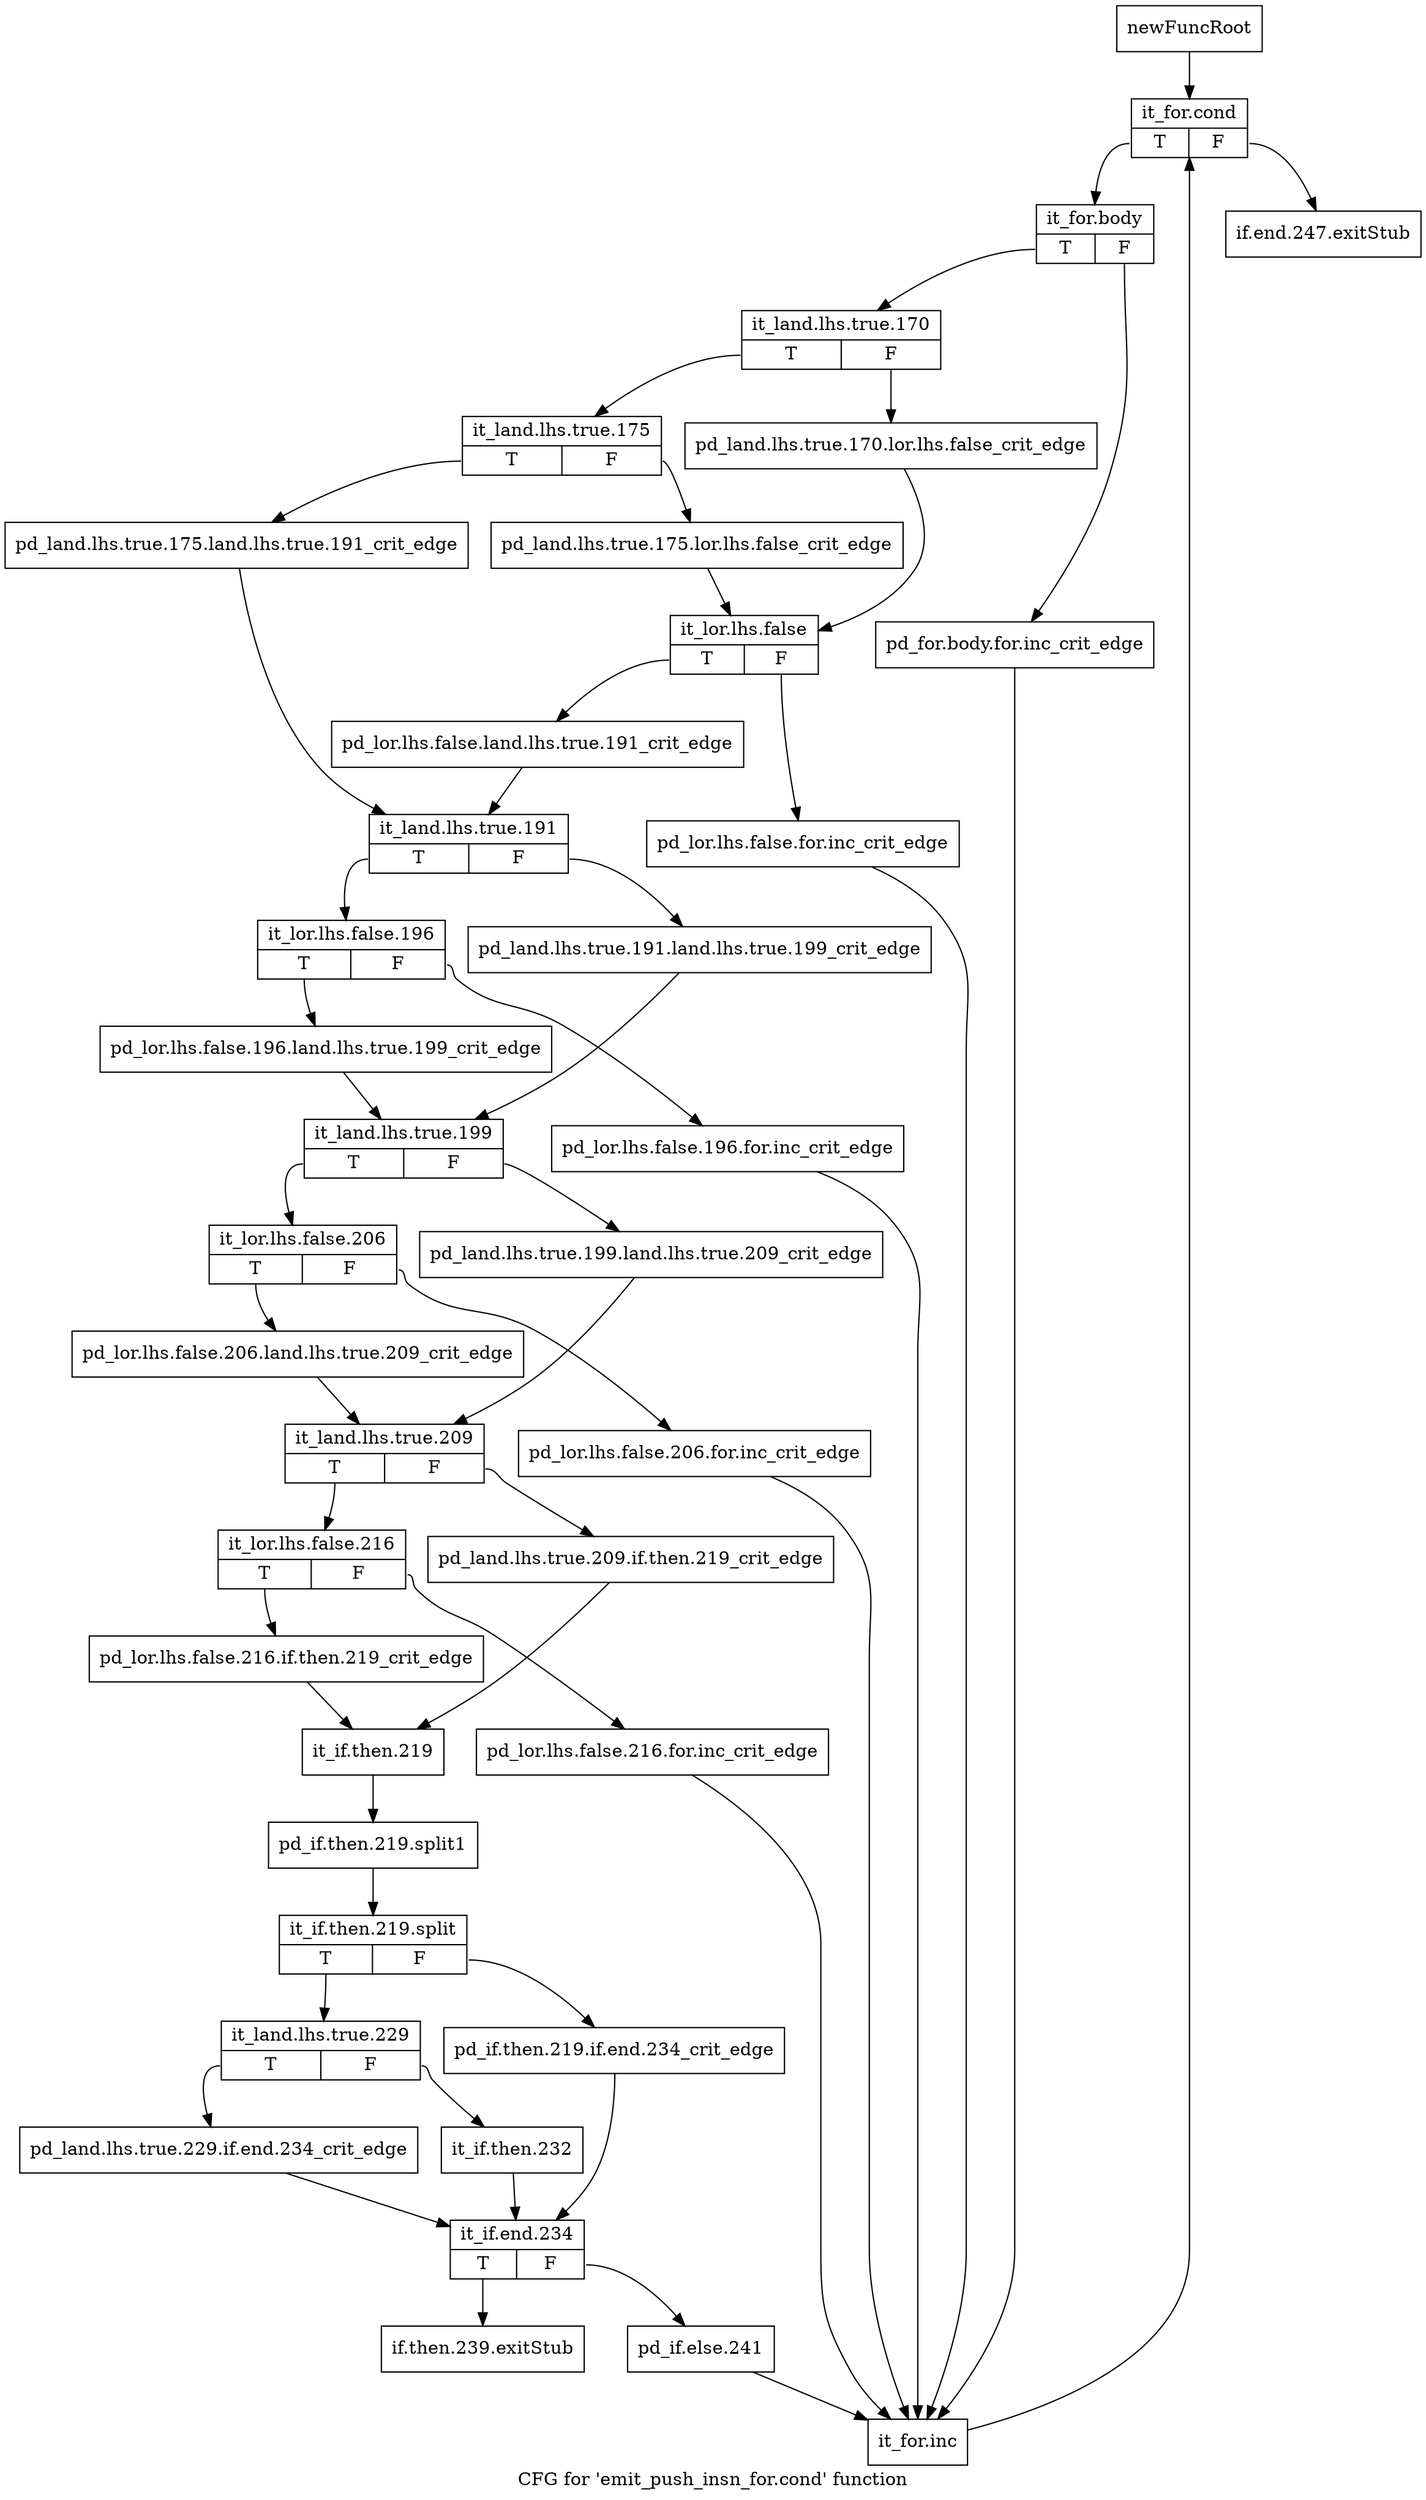 digraph "CFG for 'emit_push_insn_for.cond' function" {
	label="CFG for 'emit_push_insn_for.cond' function";

	Node0xad8bf70 [shape=record,label="{newFuncRoot}"];
	Node0xad8bf70 -> Node0xad8c060;
	Node0xad8bfc0 [shape=record,label="{if.end.247.exitStub}"];
	Node0xad8c010 [shape=record,label="{if.then.239.exitStub}"];
	Node0xad8c060 [shape=record,label="{it_for.cond|{<s0>T|<s1>F}}"];
	Node0xad8c060:s0 -> Node0xad8c0b0;
	Node0xad8c060:s1 -> Node0xad8bfc0;
	Node0xad8c0b0 [shape=record,label="{it_for.body|{<s0>T|<s1>F}}"];
	Node0xad8c0b0:s0 -> Node0xad8c150;
	Node0xad8c0b0:s1 -> Node0xad8c100;
	Node0xad8c100 [shape=record,label="{pd_for.body.for.inc_crit_edge}"];
	Node0xad8c100 -> Node0xad8cab0;
	Node0xad8c150 [shape=record,label="{it_land.lhs.true.170|{<s0>T|<s1>F}}"];
	Node0xad8c150:s0 -> Node0xad8c1f0;
	Node0xad8c150:s1 -> Node0xad8c1a0;
	Node0xad8c1a0 [shape=record,label="{pd_land.lhs.true.170.lor.lhs.false_crit_edge}"];
	Node0xad8c1a0 -> Node0xad8c290;
	Node0xad8c1f0 [shape=record,label="{it_land.lhs.true.175|{<s0>T|<s1>F}}"];
	Node0xad8c1f0:s0 -> Node0xad8c380;
	Node0xad8c1f0:s1 -> Node0xad8c240;
	Node0xad8c240 [shape=record,label="{pd_land.lhs.true.175.lor.lhs.false_crit_edge}"];
	Node0xad8c240 -> Node0xad8c290;
	Node0xad8c290 [shape=record,label="{it_lor.lhs.false|{<s0>T|<s1>F}}"];
	Node0xad8c290:s0 -> Node0xad8c330;
	Node0xad8c290:s1 -> Node0xad8c2e0;
	Node0xad8c2e0 [shape=record,label="{pd_lor.lhs.false.for.inc_crit_edge}"];
	Node0xad8c2e0 -> Node0xad8cab0;
	Node0xad8c330 [shape=record,label="{pd_lor.lhs.false.land.lhs.true.191_crit_edge}"];
	Node0xad8c330 -> Node0xad8c3d0;
	Node0xad8c380 [shape=record,label="{pd_land.lhs.true.175.land.lhs.true.191_crit_edge}"];
	Node0xad8c380 -> Node0xad8c3d0;
	Node0xad8c3d0 [shape=record,label="{it_land.lhs.true.191|{<s0>T|<s1>F}}"];
	Node0xad8c3d0:s0 -> Node0xad8c470;
	Node0xad8c3d0:s1 -> Node0xad8c420;
	Node0xad8c420 [shape=record,label="{pd_land.lhs.true.191.land.lhs.true.199_crit_edge}"];
	Node0xad8c420 -> Node0xad8c560;
	Node0xad8c470 [shape=record,label="{it_lor.lhs.false.196|{<s0>T|<s1>F}}"];
	Node0xad8c470:s0 -> Node0xad8c510;
	Node0xad8c470:s1 -> Node0xad8c4c0;
	Node0xad8c4c0 [shape=record,label="{pd_lor.lhs.false.196.for.inc_crit_edge}"];
	Node0xad8c4c0 -> Node0xad8cab0;
	Node0xad8c510 [shape=record,label="{pd_lor.lhs.false.196.land.lhs.true.199_crit_edge}"];
	Node0xad8c510 -> Node0xad8c560;
	Node0xad8c560 [shape=record,label="{it_land.lhs.true.199|{<s0>T|<s1>F}}"];
	Node0xad8c560:s0 -> Node0xad8c600;
	Node0xad8c560:s1 -> Node0xad8c5b0;
	Node0xad8c5b0 [shape=record,label="{pd_land.lhs.true.199.land.lhs.true.209_crit_edge}"];
	Node0xad8c5b0 -> Node0xad8c6f0;
	Node0xad8c600 [shape=record,label="{it_lor.lhs.false.206|{<s0>T|<s1>F}}"];
	Node0xad8c600:s0 -> Node0xad8c6a0;
	Node0xad8c600:s1 -> Node0xad8c650;
	Node0xad8c650 [shape=record,label="{pd_lor.lhs.false.206.for.inc_crit_edge}"];
	Node0xad8c650 -> Node0xad8cab0;
	Node0xad8c6a0 [shape=record,label="{pd_lor.lhs.false.206.land.lhs.true.209_crit_edge}"];
	Node0xad8c6a0 -> Node0xad8c6f0;
	Node0xad8c6f0 [shape=record,label="{it_land.lhs.true.209|{<s0>T|<s1>F}}"];
	Node0xad8c6f0:s0 -> Node0xad8c790;
	Node0xad8c6f0:s1 -> Node0xad8c740;
	Node0xad8c740 [shape=record,label="{pd_land.lhs.true.209.if.then.219_crit_edge}"];
	Node0xad8c740 -> Node0xad8c880;
	Node0xad8c790 [shape=record,label="{it_lor.lhs.false.216|{<s0>T|<s1>F}}"];
	Node0xad8c790:s0 -> Node0xad8c830;
	Node0xad8c790:s1 -> Node0xad8c7e0;
	Node0xad8c7e0 [shape=record,label="{pd_lor.lhs.false.216.for.inc_crit_edge}"];
	Node0xad8c7e0 -> Node0xad8cab0;
	Node0xad8c830 [shape=record,label="{pd_lor.lhs.false.216.if.then.219_crit_edge}"];
	Node0xad8c830 -> Node0xad8c880;
	Node0xad8c880 [shape=record,label="{it_if.then.219}"];
	Node0xad8c880 -> Node0xf4d10f0;
	Node0xf4d10f0 [shape=record,label="{pd_if.then.219.split1}"];
	Node0xf4d10f0 -> Node0xf4d1470;
	Node0xf4d1470 [shape=record,label="{it_if.then.219.split|{<s0>T|<s1>F}}"];
	Node0xf4d1470:s0 -> Node0xad8c920;
	Node0xf4d1470:s1 -> Node0xad8c8d0;
	Node0xad8c8d0 [shape=record,label="{pd_if.then.219.if.end.234_crit_edge}"];
	Node0xad8c8d0 -> Node0xad8ca10;
	Node0xad8c920 [shape=record,label="{it_land.lhs.true.229|{<s0>T|<s1>F}}"];
	Node0xad8c920:s0 -> Node0xad8c9c0;
	Node0xad8c920:s1 -> Node0xad8c970;
	Node0xad8c970 [shape=record,label="{it_if.then.232}"];
	Node0xad8c970 -> Node0xad8ca10;
	Node0xad8c9c0 [shape=record,label="{pd_land.lhs.true.229.if.end.234_crit_edge}"];
	Node0xad8c9c0 -> Node0xad8ca10;
	Node0xad8ca10 [shape=record,label="{it_if.end.234|{<s0>T|<s1>F}}"];
	Node0xad8ca10:s0 -> Node0xad8c010;
	Node0xad8ca10:s1 -> Node0xad8ca60;
	Node0xad8ca60 [shape=record,label="{pd_if.else.241}"];
	Node0xad8ca60 -> Node0xad8cab0;
	Node0xad8cab0 [shape=record,label="{it_for.inc}"];
	Node0xad8cab0 -> Node0xad8c060;
}
